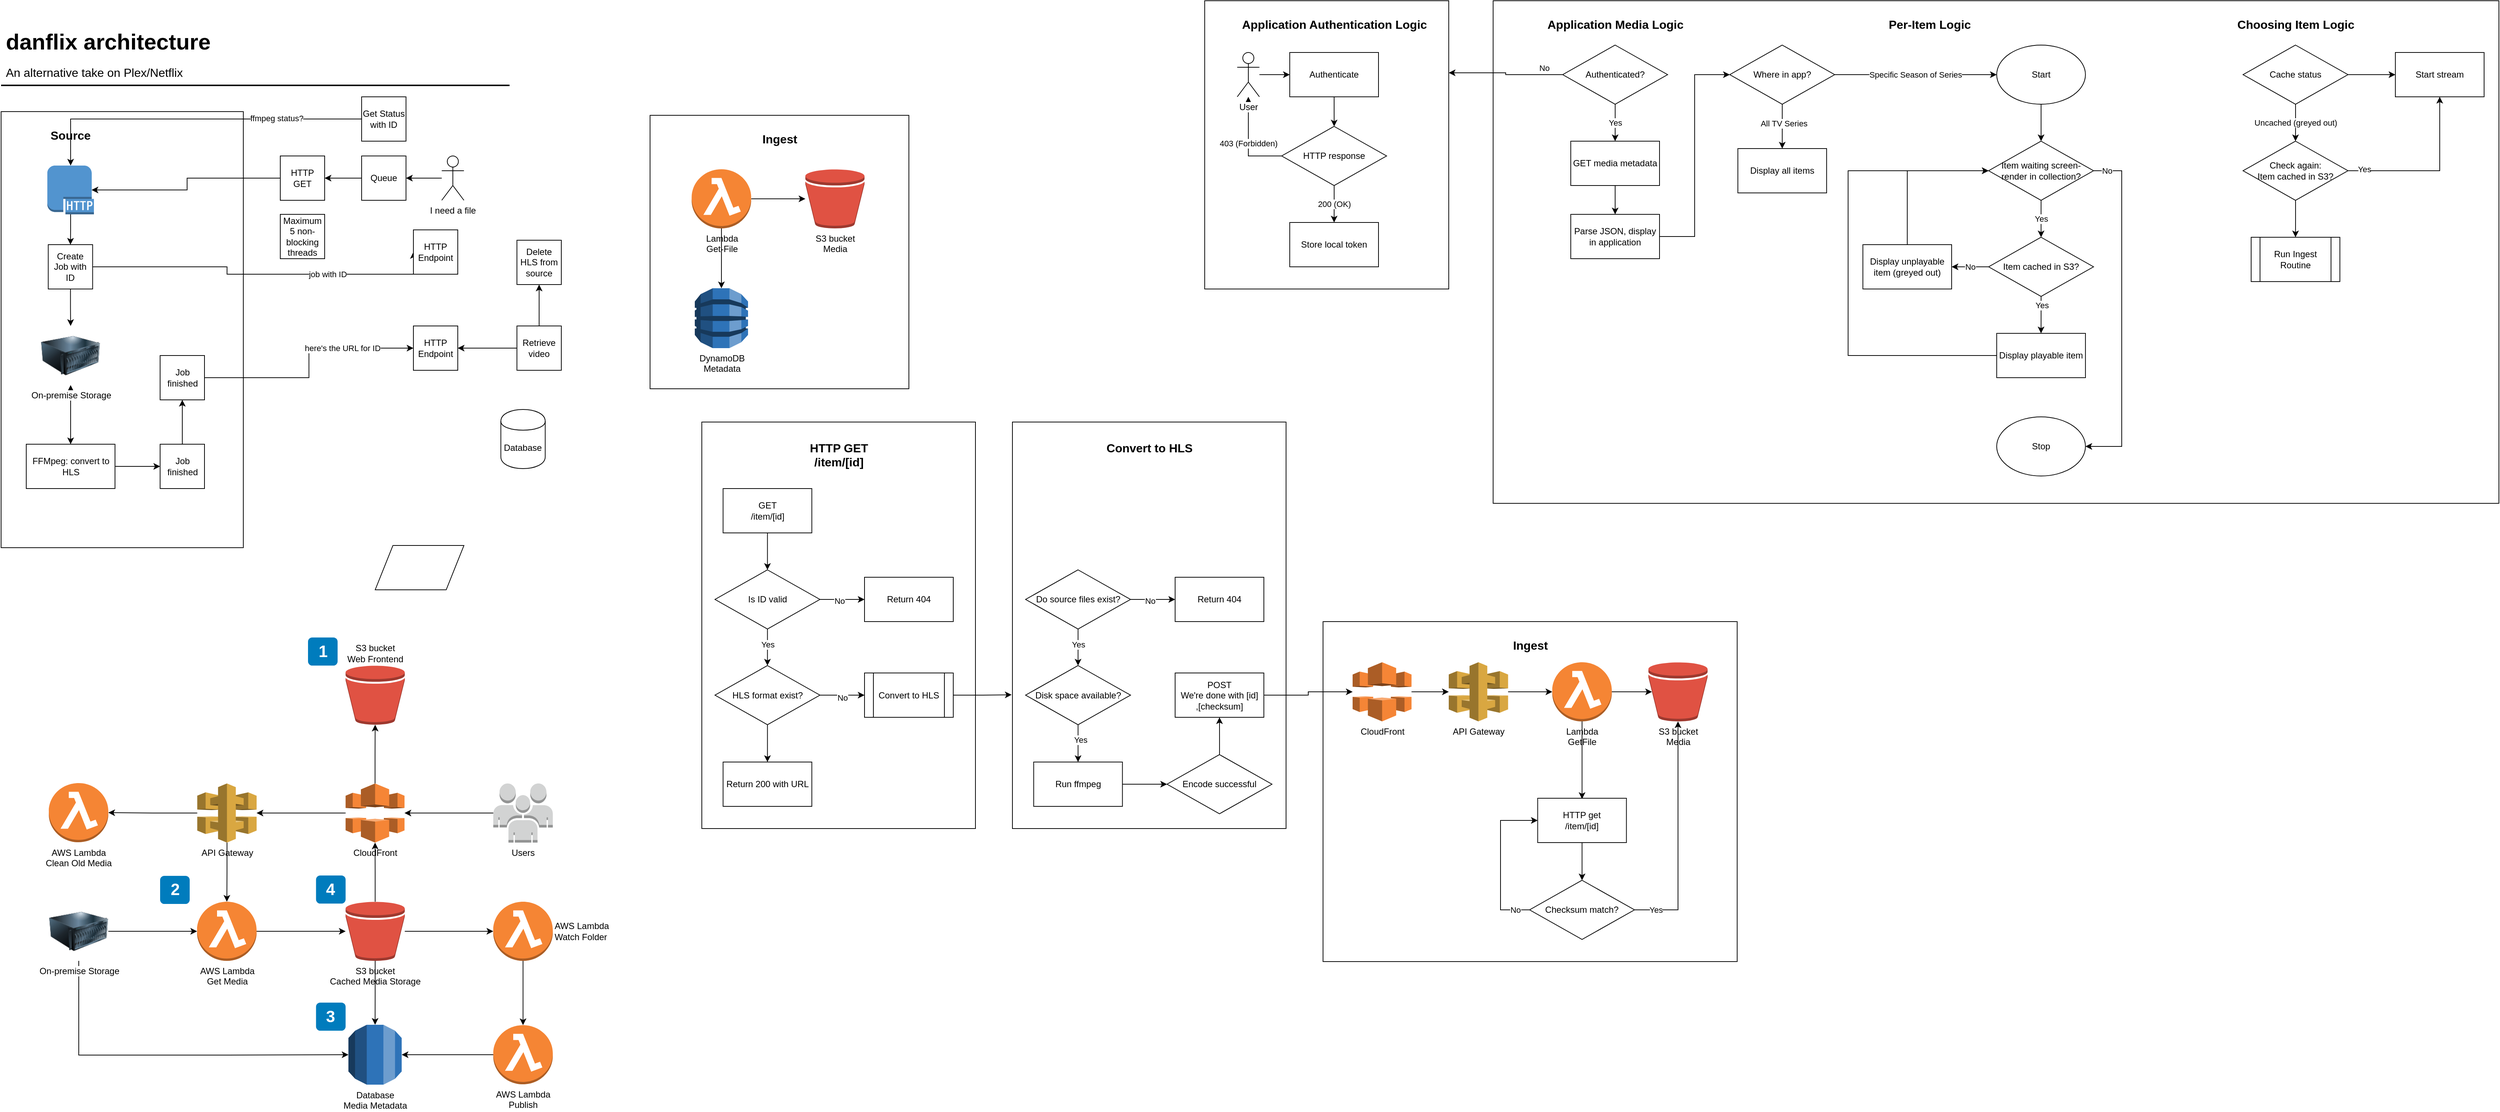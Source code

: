 <mxfile version="13.1.14" type="github">
  <diagram id="Ht1M8jgEwFfnCIfOTk4-" name="Page-1">
    <mxGraphModel dx="2306" dy="1191" grid="1" gridSize="10" guides="1" tooltips="1" connect="1" arrows="1" fold="1" page="1" pageScale="1" pageWidth="1169" pageHeight="827" math="0" shadow="0">
      <root>
        <mxCell id="0" />
        <mxCell id="1" parent="0" />
        <mxCell id="xlu-m_gCkx2zm2VbWauh-185" value="" style="rounded=0;whiteSpace=wrap;html=1;" parent="1" vertex="1">
          <mxGeometry x="1840" y="870" width="560" height="460" as="geometry" />
        </mxCell>
        <mxCell id="xlu-m_gCkx2zm2VbWauh-123" value="" style="rounded=0;whiteSpace=wrap;html=1;" parent="1" vertex="1">
          <mxGeometry x="1000" y="600" width="370" height="550" as="geometry" />
        </mxCell>
        <mxCell id="xlu-m_gCkx2zm2VbWauh-66" value="" style="rounded=0;whiteSpace=wrap;html=1;" parent="1" vertex="1">
          <mxGeometry x="52.5" y="180" width="327.5" height="590" as="geometry" />
        </mxCell>
        <mxCell id="-QjtrjUzRDEMRZ5MF8oH-9" value="1" style="rounded=1;whiteSpace=wrap;html=1;fillColor=#007CBD;strokeColor=none;fontColor=#FFFFFF;fontStyle=1;fontSize=22;" parent="1" vertex="1">
          <mxGeometry x="467.5" y="891.5" width="40" height="38" as="geometry" />
        </mxCell>
        <mxCell id="-QjtrjUzRDEMRZ5MF8oH-47" value="&lt;div&gt;danflix architecture&lt;/div&gt;" style="text;html=1;resizable=0;points=[];autosize=1;align=left;verticalAlign=top;spacingTop=-4;fontSize=30;fontStyle=1" parent="1" vertex="1">
          <mxGeometry x="56.5" y="64.5" width="290" height="40" as="geometry" />
        </mxCell>
        <mxCell id="-QjtrjUzRDEMRZ5MF8oH-48" value="An alternative take on Plex/Netflix" style="text;html=1;resizable=0;points=[];autosize=1;align=left;verticalAlign=top;spacingTop=-4;fontSize=16;" parent="1" vertex="1">
          <mxGeometry x="56.5" y="114.5" width="250" height="20" as="geometry" />
        </mxCell>
        <mxCell id="-QjtrjUzRDEMRZ5MF8oH-49" value="Source" style="text;html=1;resizable=0;points=[];autosize=1;align=center;verticalAlign=top;spacingTop=-4;fontSize=16;fontStyle=1" parent="1" vertex="1">
          <mxGeometry x="111.25" y="200" width="70" height="20" as="geometry" />
        </mxCell>
        <mxCell id="SCVMTBWpLvtzJIhz15lM-1" value="" style="line;strokeWidth=2;html=1;fontSize=14;" parent="1" vertex="1">
          <mxGeometry x="52.5" y="139.5" width="687.5" height="10" as="geometry" />
        </mxCell>
        <mxCell id="xlu-m_gCkx2zm2VbWauh-38" style="edgeStyle=orthogonalEdgeStyle;rounded=0;orthogonalLoop=1;jettySize=auto;html=1;" parent="1" source="xlu-m_gCkx2zm2VbWauh-2" target="xlu-m_gCkx2zm2VbWauh-5" edge="1">
          <mxGeometry relative="1" as="geometry" />
        </mxCell>
        <mxCell id="xlu-m_gCkx2zm2VbWauh-54" style="edgeStyle=orthogonalEdgeStyle;rounded=0;orthogonalLoop=1;jettySize=auto;html=1;" parent="1" source="xlu-m_gCkx2zm2VbWauh-2" target="xlu-m_gCkx2zm2VbWauh-48" edge="1">
          <mxGeometry relative="1" as="geometry" />
        </mxCell>
        <mxCell id="xlu-m_gCkx2zm2VbWauh-2" value="API Gateway" style="outlineConnect=0;dashed=0;verticalLabelPosition=bottom;verticalAlign=top;align=center;html=1;shape=mxgraph.aws3.api_gateway;fillColor=#D9A741;gradientColor=none;" parent="1" vertex="1">
          <mxGeometry x="317.75" y="1089" width="80.25" height="80" as="geometry" />
        </mxCell>
        <mxCell id="xlu-m_gCkx2zm2VbWauh-37" style="edgeStyle=orthogonalEdgeStyle;rounded=0;orthogonalLoop=1;jettySize=auto;html=1;" parent="1" source="xlu-m_gCkx2zm2VbWauh-5" target="xlu-m_gCkx2zm2VbWauh-27" edge="1">
          <mxGeometry relative="1" as="geometry" />
        </mxCell>
        <mxCell id="xlu-m_gCkx2zm2VbWauh-5" value="&lt;div&gt;AWS Lambda&lt;/div&gt;&lt;div&gt;Get Media&lt;br&gt;&lt;/div&gt;&lt;div&gt;&lt;br&gt;&lt;/div&gt;" style="outlineConnect=0;dashed=0;verticalLabelPosition=bottom;verticalAlign=top;align=center;html=1;shape=mxgraph.aws3.lambda_function;fillColor=#F58534;gradientColor=none;labelPosition=center;" parent="1" vertex="1">
          <mxGeometry x="317.5" y="1249" width="80.5" height="80" as="geometry" />
        </mxCell>
        <mxCell id="xlu-m_gCkx2zm2VbWauh-34" style="edgeStyle=orthogonalEdgeStyle;rounded=0;orthogonalLoop=1;jettySize=auto;html=1;" parent="1" source="xlu-m_gCkx2zm2VbWauh-14" target="xlu-m_gCkx2zm2VbWauh-2" edge="1">
          <mxGeometry relative="1" as="geometry" />
        </mxCell>
        <mxCell id="xlu-m_gCkx2zm2VbWauh-43" style="edgeStyle=orthogonalEdgeStyle;rounded=0;orthogonalLoop=1;jettySize=auto;html=1;" parent="1" source="xlu-m_gCkx2zm2VbWauh-14" target="xlu-m_gCkx2zm2VbWauh-17" edge="1">
          <mxGeometry relative="1" as="geometry" />
        </mxCell>
        <mxCell id="xlu-m_gCkx2zm2VbWauh-14" value="CloudFront" style="outlineConnect=0;dashed=0;verticalLabelPosition=bottom;verticalAlign=top;align=center;html=1;shape=mxgraph.aws3.cloudfront;fillColor=#F58536;gradientColor=none;" parent="1" vertex="1">
          <mxGeometry x="518.33" y="1089" width="79.67" height="80" as="geometry" />
        </mxCell>
        <mxCell id="xlu-m_gCkx2zm2VbWauh-42" style="edgeStyle=orthogonalEdgeStyle;rounded=0;orthogonalLoop=1;jettySize=auto;html=1;entryX=1;entryY=0.5;entryDx=0;entryDy=0;entryPerimeter=0;" parent="1" source="xlu-m_gCkx2zm2VbWauh-16" target="xlu-m_gCkx2zm2VbWauh-14" edge="1">
          <mxGeometry relative="1" as="geometry" />
        </mxCell>
        <mxCell id="xlu-m_gCkx2zm2VbWauh-16" value="Users" style="outlineConnect=0;dashed=0;verticalLabelPosition=bottom;verticalAlign=top;align=center;html=1;shape=mxgraph.aws3.users;fillColor=#D2D3D3;gradientColor=none;" parent="1" vertex="1">
          <mxGeometry x="718" y="1089" width="80.5" height="80" as="geometry" />
        </mxCell>
        <mxCell id="xlu-m_gCkx2zm2VbWauh-17" value="&lt;div&gt;S3 bucket&lt;/div&gt;&lt;div&gt;Web Frontend&lt;br&gt;&lt;/div&gt;" style="outlineConnect=0;dashed=0;verticalLabelPosition=top;verticalAlign=bottom;align=center;html=1;shape=mxgraph.aws3.bucket;fillColor=#E05243;gradientColor=none;labelPosition=center;" parent="1" vertex="1">
          <mxGeometry x="518.33" y="929.5" width="80" height="80" as="geometry" />
        </mxCell>
        <mxCell id="xlu-m_gCkx2zm2VbWauh-29" style="edgeStyle=orthogonalEdgeStyle;rounded=0;orthogonalLoop=1;jettySize=auto;html=1;entryX=0.5;entryY=1;entryDx=0;entryDy=0;entryPerimeter=0;" parent="1" source="xlu-m_gCkx2zm2VbWauh-27" target="xlu-m_gCkx2zm2VbWauh-14" edge="1">
          <mxGeometry relative="1" as="geometry" />
        </mxCell>
        <mxCell id="xlu-m_gCkx2zm2VbWauh-57" style="edgeStyle=orthogonalEdgeStyle;rounded=0;orthogonalLoop=1;jettySize=auto;html=1;" parent="1" source="xlu-m_gCkx2zm2VbWauh-27" target="xlu-m_gCkx2zm2VbWauh-52" edge="1">
          <mxGeometry relative="1" as="geometry" />
        </mxCell>
        <mxCell id="xlu-m_gCkx2zm2VbWauh-63" style="edgeStyle=orthogonalEdgeStyle;rounded=0;orthogonalLoop=1;jettySize=auto;html=1;" parent="1" source="xlu-m_gCkx2zm2VbWauh-27" target="xlu-m_gCkx2zm2VbWauh-61" edge="1">
          <mxGeometry relative="1" as="geometry" />
        </mxCell>
        <mxCell id="xlu-m_gCkx2zm2VbWauh-27" value="S3 bucket&lt;div&gt;Cached Media Storage&lt;br&gt;&lt;/div&gt;" style="outlineConnect=0;dashed=0;verticalLabelPosition=bottom;verticalAlign=top;align=center;html=1;shape=mxgraph.aws3.bucket;fillColor=#E05243;gradientColor=none;labelPosition=center;" parent="1" vertex="1">
          <mxGeometry x="518.33" y="1249" width="80" height="80" as="geometry" />
        </mxCell>
        <mxCell id="xlu-m_gCkx2zm2VbWauh-36" style="edgeStyle=orthogonalEdgeStyle;rounded=0;orthogonalLoop=1;jettySize=auto;html=1;" parent="1" source="xlu-m_gCkx2zm2VbWauh-30" target="xlu-m_gCkx2zm2VbWauh-5" edge="1">
          <mxGeometry relative="1" as="geometry" />
        </mxCell>
        <mxCell id="xlu-m_gCkx2zm2VbWauh-58" style="edgeStyle=orthogonalEdgeStyle;rounded=0;orthogonalLoop=1;jettySize=auto;html=1;entryX=0;entryY=0.5;entryDx=0;entryDy=0;entryPerimeter=0;" parent="1" source="xlu-m_gCkx2zm2VbWauh-30" target="xlu-m_gCkx2zm2VbWauh-52" edge="1">
          <mxGeometry relative="1" as="geometry">
            <Array as="points">
              <mxPoint x="157.5" y="1456.5" />
              <mxPoint x="359.5" y="1456.5" />
            </Array>
          </mxGeometry>
        </mxCell>
        <mxCell id="xlu-m_gCkx2zm2VbWauh-30" value="On-premise Storage" style="image;html=1;labelBackgroundColor=#ffffff;image=img/lib/clip_art/computers/Server_128x128.png" parent="1" vertex="1">
          <mxGeometry x="117.5" y="1249" width="80" height="80" as="geometry" />
        </mxCell>
        <mxCell id="xlu-m_gCkx2zm2VbWauh-44" value="2" style="rounded=1;whiteSpace=wrap;html=1;fillColor=#007CBD;strokeColor=none;fontColor=#FFFFFF;fontStyle=1;fontSize=22;" parent="1" vertex="1">
          <mxGeometry x="267.5" y="1214" width="40" height="38" as="geometry" />
        </mxCell>
        <mxCell id="xlu-m_gCkx2zm2VbWauh-46" value="3" style="rounded=1;whiteSpace=wrap;html=1;fillColor=#007CBD;strokeColor=none;fontColor=#FFFFFF;fontStyle=1;fontSize=22;" parent="1" vertex="1">
          <mxGeometry x="478.33" y="1385.5" width="40" height="38" as="geometry" />
        </mxCell>
        <mxCell id="xlu-m_gCkx2zm2VbWauh-47" value="4" style="rounded=1;whiteSpace=wrap;html=1;fillColor=#007CBD;strokeColor=none;fontColor=#FFFFFF;fontStyle=1;fontSize=22;" parent="1" vertex="1">
          <mxGeometry x="478.33" y="1213.5" width="40" height="38" as="geometry" />
        </mxCell>
        <mxCell id="xlu-m_gCkx2zm2VbWauh-48" value="&lt;div&gt;AWS Lambda&lt;/div&gt;&lt;div&gt;Clean Old Media&lt;br&gt;&lt;/div&gt;&lt;div&gt;&lt;br&gt;&lt;/div&gt;" style="outlineConnect=0;dashed=0;verticalLabelPosition=bottom;verticalAlign=top;align=center;html=1;shape=mxgraph.aws3.lambda_function;fillColor=#F58534;gradientColor=none;labelPosition=center;" parent="1" vertex="1">
          <mxGeometry x="117" y="1088.5" width="80.5" height="80" as="geometry" />
        </mxCell>
        <mxCell id="xlu-m_gCkx2zm2VbWauh-52" value="&lt;div&gt;Database&lt;/div&gt;&lt;div&gt;Media Metadata&lt;br&gt;&lt;/div&gt;" style="outlineConnect=0;dashed=0;verticalLabelPosition=bottom;verticalAlign=top;align=center;html=1;shape=mxgraph.aws3.rds;fillColor=#2E73B8;gradientColor=none;" parent="1" vertex="1">
          <mxGeometry x="522.17" y="1415.5" width="72" height="81" as="geometry" />
        </mxCell>
        <mxCell id="xlu-m_gCkx2zm2VbWauh-64" style="edgeStyle=orthogonalEdgeStyle;rounded=0;orthogonalLoop=1;jettySize=auto;html=1;entryX=0.5;entryY=0;entryDx=0;entryDy=0;entryPerimeter=0;" parent="1" source="xlu-m_gCkx2zm2VbWauh-61" target="xlu-m_gCkx2zm2VbWauh-62" edge="1">
          <mxGeometry relative="1" as="geometry" />
        </mxCell>
        <mxCell id="xlu-m_gCkx2zm2VbWauh-61" value="&lt;div&gt;AWS Lambda&lt;/div&gt;&lt;div&gt;Watch Folder&lt;/div&gt;" style="outlineConnect=0;dashed=0;verticalLabelPosition=middle;verticalAlign=middle;align=left;html=1;shape=mxgraph.aws3.lambda_function;fillColor=#F58534;gradientColor=none;labelPosition=right;" parent="1" vertex="1">
          <mxGeometry x="718" y="1249" width="80.5" height="80" as="geometry" />
        </mxCell>
        <mxCell id="xlu-m_gCkx2zm2VbWauh-65" style="edgeStyle=orthogonalEdgeStyle;rounded=0;orthogonalLoop=1;jettySize=auto;html=1;" parent="1" source="xlu-m_gCkx2zm2VbWauh-62" target="xlu-m_gCkx2zm2VbWauh-52" edge="1">
          <mxGeometry relative="1" as="geometry" />
        </mxCell>
        <mxCell id="xlu-m_gCkx2zm2VbWauh-62" value="&lt;div&gt;AWS Lambda&lt;/div&gt;&lt;div&gt;Publish&lt;/div&gt;" style="outlineConnect=0;dashed=0;verticalLabelPosition=bottom;verticalAlign=top;align=center;html=1;shape=mxgraph.aws3.lambda_function;fillColor=#F58534;gradientColor=none;labelPosition=center;" parent="1" vertex="1">
          <mxGeometry x="718" y="1416" width="80.5" height="80" as="geometry" />
        </mxCell>
        <mxCell id="xlu-m_gCkx2zm2VbWauh-76" style="rounded=0;orthogonalLoop=1;jettySize=auto;html=1;entryX=0.5;entryY=0;entryDx=0;entryDy=0;edgeStyle=orthogonalEdgeStyle;startArrow=classic;startFill=1;" parent="1" source="xlu-m_gCkx2zm2VbWauh-67" target="xlu-m_gCkx2zm2VbWauh-75" edge="1">
          <mxGeometry relative="1" as="geometry" />
        </mxCell>
        <mxCell id="xlu-m_gCkx2zm2VbWauh-67" value="On-premise Storage" style="image;html=1;labelBackgroundColor=#ffffff;image=img/lib/clip_art/computers/Server_128x128.png" parent="1" vertex="1">
          <mxGeometry x="106.5" y="470" width="80" height="80" as="geometry" />
        </mxCell>
        <mxCell id="xlu-m_gCkx2zm2VbWauh-99" style="edgeStyle=orthogonalEdgeStyle;rounded=0;orthogonalLoop=1;jettySize=auto;html=1;entryX=0.5;entryY=0;entryDx=0;entryDy=0;startArrow=none;startFill=0;endArrow=classic;endFill=1;" parent="1" source="xlu-m_gCkx2zm2VbWauh-68" target="xlu-m_gCkx2zm2VbWauh-98" edge="1">
          <mxGeometry relative="1" as="geometry" />
        </mxCell>
        <mxCell id="xlu-m_gCkx2zm2VbWauh-68" value="" style="outlineConnect=0;dashed=0;verticalLabelPosition=bottom;verticalAlign=top;align=center;html=1;shape=mxgraph.aws3.http_protocol;fillColor=#5294CF;gradientColor=none;" parent="1" vertex="1">
          <mxGeometry x="115" y="253" width="63" height="66" as="geometry" />
        </mxCell>
        <mxCell id="xlu-m_gCkx2zm2VbWauh-70" value="" style="rounded=0;whiteSpace=wrap;html=1;" parent="1" vertex="1">
          <mxGeometry x="930" y="185" width="350" height="370" as="geometry" />
        </mxCell>
        <mxCell id="xlu-m_gCkx2zm2VbWauh-71" value="Ingest" style="text;html=1;resizable=0;points=[];autosize=1;align=center;verticalAlign=top;spacingTop=-4;fontSize=16;fontStyle=1" parent="1" vertex="1">
          <mxGeometry x="1075" y="205" width="60" height="20" as="geometry" />
        </mxCell>
        <mxCell id="xlu-m_gCkx2zm2VbWauh-81" style="edgeStyle=orthogonalEdgeStyle;rounded=0;orthogonalLoop=1;jettySize=auto;html=1;startArrow=none;startFill=0;endArrow=classic;endFill=1;" parent="1" source="xlu-m_gCkx2zm2VbWauh-73" target="xlu-m_gCkx2zm2VbWauh-74" edge="1">
          <mxGeometry relative="1" as="geometry" />
        </mxCell>
        <mxCell id="xlu-m_gCkx2zm2VbWauh-84" style="edgeStyle=orthogonalEdgeStyle;rounded=0;orthogonalLoop=1;jettySize=auto;html=1;entryX=0.5;entryY=0;entryDx=0;entryDy=0;entryPerimeter=0;startArrow=none;startFill=0;endArrow=classic;endFill=1;" parent="1" source="xlu-m_gCkx2zm2VbWauh-73" target="xlu-m_gCkx2zm2VbWauh-83" edge="1">
          <mxGeometry relative="1" as="geometry" />
        </mxCell>
        <mxCell id="xlu-m_gCkx2zm2VbWauh-73" value="&lt;div&gt;Lambda&lt;/div&gt;&lt;div&gt;Get-File&lt;/div&gt;" style="outlineConnect=0;dashed=0;verticalLabelPosition=bottom;verticalAlign=top;align=center;html=1;shape=mxgraph.aws3.lambda_function;fillColor=#F58534;gradientColor=none;labelPosition=center;" parent="1" vertex="1">
          <mxGeometry x="986.25" y="258" width="80.5" height="80" as="geometry" />
        </mxCell>
        <mxCell id="xlu-m_gCkx2zm2VbWauh-74" value="&lt;div&gt;S3 bucket&lt;/div&gt;&lt;div&gt;Media&lt;br&gt;&lt;/div&gt;" style="outlineConnect=0;dashed=0;verticalLabelPosition=bottom;verticalAlign=top;align=center;html=1;shape=mxgraph.aws3.bucket;fillColor=#E05243;gradientColor=none;labelPosition=center;" parent="1" vertex="1">
          <mxGeometry x="1140" y="258" width="80" height="80" as="geometry" />
        </mxCell>
        <mxCell id="xlu-m_gCkx2zm2VbWauh-111" style="edgeStyle=orthogonalEdgeStyle;rounded=0;orthogonalLoop=1;jettySize=auto;html=1;startArrow=none;startFill=0;endArrow=classic;endFill=1;" parent="1" source="xlu-m_gCkx2zm2VbWauh-75" target="xlu-m_gCkx2zm2VbWauh-110" edge="1">
          <mxGeometry relative="1" as="geometry" />
        </mxCell>
        <mxCell id="xlu-m_gCkx2zm2VbWauh-75" value="FFMpeg: convert to HLS" style="rounded=0;whiteSpace=wrap;html=1;align=center;" parent="1" vertex="1">
          <mxGeometry x="86.5" y="630" width="120" height="60" as="geometry" />
        </mxCell>
        <mxCell id="xlu-m_gCkx2zm2VbWauh-83" value="&lt;div&gt;DynamoDB&lt;/div&gt;&lt;div&gt;Metadata&lt;br&gt;&lt;/div&gt;" style="outlineConnect=0;dashed=0;verticalLabelPosition=bottom;verticalAlign=top;align=center;html=1;shape=mxgraph.aws3.dynamo_db;fillColor=#2E73B8;gradientColor=none;" parent="1" vertex="1">
          <mxGeometry x="990.5" y="419" width="72" height="81" as="geometry" />
        </mxCell>
        <mxCell id="xlu-m_gCkx2zm2VbWauh-102" style="edgeStyle=orthogonalEdgeStyle;rounded=0;orthogonalLoop=1;jettySize=auto;html=1;entryX=1;entryY=0.5;entryDx=0;entryDy=0;startArrow=none;startFill=0;endArrow=classic;endFill=1;" parent="1" source="xlu-m_gCkx2zm2VbWauh-86" target="xlu-m_gCkx2zm2VbWauh-101" edge="1">
          <mxGeometry relative="1" as="geometry" />
        </mxCell>
        <mxCell id="xlu-m_gCkx2zm2VbWauh-86" value="&lt;div&gt;Queue&lt;br&gt;&lt;/div&gt;" style="rounded=0;whiteSpace=wrap;html=1;align=center;" parent="1" vertex="1">
          <mxGeometry x="540" y="240" width="60" height="60" as="geometry" />
        </mxCell>
        <mxCell id="xlu-m_gCkx2zm2VbWauh-90" style="edgeStyle=orthogonalEdgeStyle;rounded=0;orthogonalLoop=1;jettySize=auto;html=1;entryX=1;entryY=0.5;entryDx=0;entryDy=0;startArrow=none;startFill=0;endArrow=classic;endFill=1;" parent="1" source="xlu-m_gCkx2zm2VbWauh-88" target="xlu-m_gCkx2zm2VbWauh-86" edge="1">
          <mxGeometry relative="1" as="geometry" />
        </mxCell>
        <mxCell id="xlu-m_gCkx2zm2VbWauh-88" value="I need a file" style="shape=umlActor;verticalLabelPosition=bottom;labelBackgroundColor=#ffffff;verticalAlign=top;html=1;outlineConnect=0;align=center;" parent="1" vertex="1">
          <mxGeometry x="648.33" y="240" width="30" height="60" as="geometry" />
        </mxCell>
        <mxCell id="xlu-m_gCkx2zm2VbWauh-108" style="edgeStyle=orthogonalEdgeStyle;rounded=0;orthogonalLoop=1;jettySize=auto;html=1;startArrow=none;startFill=0;endArrow=classic;endFill=1;" parent="1" source="xlu-m_gCkx2zm2VbWauh-95" target="xlu-m_gCkx2zm2VbWauh-68" edge="1">
          <mxGeometry relative="1" as="geometry" />
        </mxCell>
        <mxCell id="xlu-m_gCkx2zm2VbWauh-109" value="ffmpeg status?" style="edgeLabel;html=1;align=center;verticalAlign=middle;resizable=0;points=[];" parent="xlu-m_gCkx2zm2VbWauh-108" vertex="1" connectable="0">
          <mxGeometry x="-0.494" y="-1" relative="1" as="geometry">
            <mxPoint as="offset" />
          </mxGeometry>
        </mxCell>
        <mxCell id="xlu-m_gCkx2zm2VbWauh-95" value="Get Status with ID" style="rounded=0;whiteSpace=wrap;html=1;align=center;" parent="1" vertex="1">
          <mxGeometry x="540" y="160" width="60" height="60" as="geometry" />
        </mxCell>
        <mxCell id="xlu-m_gCkx2zm2VbWauh-100" style="edgeStyle=orthogonalEdgeStyle;rounded=0;orthogonalLoop=1;jettySize=auto;html=1;startArrow=none;startFill=0;endArrow=classic;endFill=1;" parent="1" source="xlu-m_gCkx2zm2VbWauh-98" target="xlu-m_gCkx2zm2VbWauh-67" edge="1">
          <mxGeometry relative="1" as="geometry" />
        </mxCell>
        <mxCell id="xlu-m_gCkx2zm2VbWauh-105" style="edgeStyle=orthogonalEdgeStyle;rounded=0;orthogonalLoop=1;jettySize=auto;html=1;entryX=0;entryY=0.5;entryDx=0;entryDy=0;startArrow=none;startFill=0;endArrow=classic;endFill=1;" parent="1" source="xlu-m_gCkx2zm2VbWauh-98" target="xlu-m_gCkx2zm2VbWauh-104" edge="1">
          <mxGeometry relative="1" as="geometry">
            <Array as="points">
              <mxPoint x="358" y="390" />
              <mxPoint x="358" y="400" />
            </Array>
          </mxGeometry>
        </mxCell>
        <mxCell id="xlu-m_gCkx2zm2VbWauh-106" value="job with ID" style="edgeLabel;html=1;align=center;verticalAlign=middle;resizable=0;points=[];" parent="xlu-m_gCkx2zm2VbWauh-105" vertex="1" connectable="0">
          <mxGeometry x="0.282" y="-4" relative="1" as="geometry">
            <mxPoint x="23.75" y="-4.04" as="offset" />
          </mxGeometry>
        </mxCell>
        <mxCell id="xlu-m_gCkx2zm2VbWauh-98" value="Create Job with ID" style="rounded=0;whiteSpace=wrap;html=1;align=center;" parent="1" vertex="1">
          <mxGeometry x="116.25" y="360" width="60" height="60" as="geometry" />
        </mxCell>
        <mxCell id="xlu-m_gCkx2zm2VbWauh-103" style="edgeStyle=orthogonalEdgeStyle;rounded=0;orthogonalLoop=1;jettySize=auto;html=1;entryX=0.95;entryY=0.5;entryDx=0;entryDy=0;entryPerimeter=0;startArrow=none;startFill=0;endArrow=classic;endFill=1;" parent="1" source="xlu-m_gCkx2zm2VbWauh-101" target="xlu-m_gCkx2zm2VbWauh-68" edge="1">
          <mxGeometry relative="1" as="geometry" />
        </mxCell>
        <mxCell id="xlu-m_gCkx2zm2VbWauh-101" value="HTTP GET" style="rounded=0;whiteSpace=wrap;html=1;align=center;" parent="1" vertex="1">
          <mxGeometry x="430" y="240" width="60" height="60" as="geometry" />
        </mxCell>
        <mxCell id="xlu-m_gCkx2zm2VbWauh-104" value="HTTP Endpoint" style="rounded=0;whiteSpace=wrap;html=1;align=center;" parent="1" vertex="1">
          <mxGeometry x="610" y="340" width="60" height="60" as="geometry" />
        </mxCell>
        <mxCell id="xlu-m_gCkx2zm2VbWauh-107" value="HTTP Endpoint" style="rounded=0;whiteSpace=wrap;html=1;align=center;" parent="1" vertex="1">
          <mxGeometry x="610" y="470" width="60" height="60" as="geometry" />
        </mxCell>
        <mxCell id="xlu-m_gCkx2zm2VbWauh-113" style="edgeStyle=orthogonalEdgeStyle;rounded=0;orthogonalLoop=1;jettySize=auto;html=1;entryX=0.5;entryY=1;entryDx=0;entryDy=0;startArrow=none;startFill=0;endArrow=classic;endFill=1;" parent="1" source="xlu-m_gCkx2zm2VbWauh-110" target="xlu-m_gCkx2zm2VbWauh-112" edge="1">
          <mxGeometry relative="1" as="geometry" />
        </mxCell>
        <mxCell id="xlu-m_gCkx2zm2VbWauh-110" value="Job finished" style="rounded=0;whiteSpace=wrap;html=1;align=center;" parent="1" vertex="1">
          <mxGeometry x="267.5" y="630" width="60" height="60" as="geometry" />
        </mxCell>
        <mxCell id="xlu-m_gCkx2zm2VbWauh-114" style="edgeStyle=orthogonalEdgeStyle;rounded=0;orthogonalLoop=1;jettySize=auto;html=1;entryX=0;entryY=0.5;entryDx=0;entryDy=0;startArrow=none;startFill=0;endArrow=classic;endFill=1;" parent="1" source="xlu-m_gCkx2zm2VbWauh-112" target="xlu-m_gCkx2zm2VbWauh-107" edge="1">
          <mxGeometry relative="1" as="geometry" />
        </mxCell>
        <mxCell id="xlu-m_gCkx2zm2VbWauh-115" value="here&#39;s the URL for ID" style="edgeLabel;html=1;align=center;verticalAlign=middle;resizable=0;points=[];" parent="xlu-m_gCkx2zm2VbWauh-114" vertex="1" connectable="0">
          <mxGeometry x="0.412" relative="1" as="geometry">
            <mxPoint x="-1" as="offset" />
          </mxGeometry>
        </mxCell>
        <mxCell id="xlu-m_gCkx2zm2VbWauh-112" value="Job finished" style="rounded=0;whiteSpace=wrap;html=1;align=center;" parent="1" vertex="1">
          <mxGeometry x="267.5" y="510" width="60" height="60" as="geometry" />
        </mxCell>
        <mxCell id="xlu-m_gCkx2zm2VbWauh-117" style="edgeStyle=orthogonalEdgeStyle;rounded=0;orthogonalLoop=1;jettySize=auto;html=1;entryX=1;entryY=0.5;entryDx=0;entryDy=0;startArrow=none;startFill=0;endArrow=classic;endFill=1;" parent="1" source="xlu-m_gCkx2zm2VbWauh-116" target="xlu-m_gCkx2zm2VbWauh-107" edge="1">
          <mxGeometry relative="1" as="geometry" />
        </mxCell>
        <mxCell id="xlu-m_gCkx2zm2VbWauh-121" style="edgeStyle=orthogonalEdgeStyle;rounded=0;orthogonalLoop=1;jettySize=auto;html=1;entryX=0.5;entryY=1;entryDx=0;entryDy=0;startArrow=none;startFill=0;endArrow=classic;endFill=1;" parent="1" source="xlu-m_gCkx2zm2VbWauh-116" target="xlu-m_gCkx2zm2VbWauh-119" edge="1">
          <mxGeometry relative="1" as="geometry" />
        </mxCell>
        <mxCell id="xlu-m_gCkx2zm2VbWauh-116" value="Retrieve video" style="rounded=0;whiteSpace=wrap;html=1;align=center;" parent="1" vertex="1">
          <mxGeometry x="750" y="470" width="60" height="60" as="geometry" />
        </mxCell>
        <mxCell id="xlu-m_gCkx2zm2VbWauh-119" value="Delete HLS from source" style="rounded=0;whiteSpace=wrap;html=1;align=center;" parent="1" vertex="1">
          <mxGeometry x="750" y="354" width="60" height="60" as="geometry" />
        </mxCell>
        <mxCell id="xlu-m_gCkx2zm2VbWauh-122" value="Maximum 5 non-blocking threads" style="rounded=0;whiteSpace=wrap;html=1;align=center;" parent="1" vertex="1">
          <mxGeometry x="430" y="319" width="60" height="60" as="geometry" />
        </mxCell>
        <mxCell id="xlu-m_gCkx2zm2VbWauh-124" value="&lt;div&gt;HTTP GET&lt;/div&gt;&lt;div&gt;/item/[id]&lt;br&gt;&lt;/div&gt;" style="text;html=1;resizable=0;points=[];autosize=1;align=center;verticalAlign=top;spacingTop=-4;fontSize=16;fontStyle=1" parent="1" vertex="1">
          <mxGeometry x="1140" y="623" width="90" height="40" as="geometry" />
        </mxCell>
        <mxCell id="xlu-m_gCkx2zm2VbWauh-129" value="" style="shape=parallelogram;perimeter=parallelogramPerimeter;whiteSpace=wrap;html=1;align=center;" parent="1" vertex="1">
          <mxGeometry x="558.33" y="767" width="120" height="60" as="geometry" />
        </mxCell>
        <mxCell id="xlu-m_gCkx2zm2VbWauh-142" style="edgeStyle=orthogonalEdgeStyle;rounded=0;orthogonalLoop=1;jettySize=auto;html=1;entryX=0.5;entryY=0;entryDx=0;entryDy=0;startArrow=none;startFill=0;endArrow=classic;endFill=1;" parent="1" source="xlu-m_gCkx2zm2VbWauh-134" target="xlu-m_gCkx2zm2VbWauh-138" edge="1">
          <mxGeometry relative="1" as="geometry" />
        </mxCell>
        <mxCell id="xlu-m_gCkx2zm2VbWauh-134" value="&lt;div&gt;GET&lt;/div&gt;&lt;div&gt;/item/[id]&lt;br&gt;&lt;/div&gt;" style="rounded=0;whiteSpace=wrap;html=1;align=center;" parent="1" vertex="1">
          <mxGeometry x="1028.75" y="690" width="120" height="60" as="geometry" />
        </mxCell>
        <mxCell id="xlu-m_gCkx2zm2VbWauh-144" style="edgeStyle=orthogonalEdgeStyle;rounded=0;orthogonalLoop=1;jettySize=auto;html=1;entryX=0;entryY=0.5;entryDx=0;entryDy=0;startArrow=none;startFill=0;endArrow=classic;endFill=1;" parent="1" source="xlu-m_gCkx2zm2VbWauh-138" target="xlu-m_gCkx2zm2VbWauh-143" edge="1">
          <mxGeometry relative="1" as="geometry" />
        </mxCell>
        <mxCell id="xlu-m_gCkx2zm2VbWauh-149" value="No" style="edgeLabel;html=1;align=center;verticalAlign=middle;resizable=0;points=[];" parent="xlu-m_gCkx2zm2VbWauh-144" vertex="1" connectable="0">
          <mxGeometry x="-0.135" y="-2" relative="1" as="geometry">
            <mxPoint as="offset" />
          </mxGeometry>
        </mxCell>
        <mxCell id="xlu-m_gCkx2zm2VbWauh-148" style="edgeStyle=orthogonalEdgeStyle;rounded=0;orthogonalLoop=1;jettySize=auto;html=1;entryX=0.5;entryY=0;entryDx=0;entryDy=0;startArrow=none;startFill=0;endArrow=classic;endFill=1;" parent="1" source="xlu-m_gCkx2zm2VbWauh-138" target="xlu-m_gCkx2zm2VbWauh-147" edge="1">
          <mxGeometry relative="1" as="geometry" />
        </mxCell>
        <mxCell id="xlu-m_gCkx2zm2VbWauh-150" value="Yes" style="edgeLabel;html=1;align=center;verticalAlign=middle;resizable=0;points=[];" parent="xlu-m_gCkx2zm2VbWauh-148" vertex="1" connectable="0">
          <mxGeometry x="0.004" y="4" relative="1" as="geometry">
            <mxPoint x="-4" y="-4" as="offset" />
          </mxGeometry>
        </mxCell>
        <mxCell id="xlu-m_gCkx2zm2VbWauh-138" value="Is ID valid" style="rhombus;whiteSpace=wrap;html=1;align=center;" parent="1" vertex="1">
          <mxGeometry x="1017.81" y="800" width="141.88" height="80" as="geometry" />
        </mxCell>
        <mxCell id="xlu-m_gCkx2zm2VbWauh-139" value="Database" style="shape=cylinder;whiteSpace=wrap;html=1;boundedLbl=1;backgroundOutline=1;align=center;" parent="1" vertex="1">
          <mxGeometry x="728.25" y="583" width="60" height="80" as="geometry" />
        </mxCell>
        <mxCell id="xlu-m_gCkx2zm2VbWauh-143" value="Return 404" style="rounded=0;whiteSpace=wrap;html=1;align=center;" parent="1" vertex="1">
          <mxGeometry x="1220" y="810" width="120" height="60" as="geometry" />
        </mxCell>
        <mxCell id="xlu-m_gCkx2zm2VbWauh-152" style="edgeStyle=orthogonalEdgeStyle;rounded=0;orthogonalLoop=1;jettySize=auto;html=1;entryX=0;entryY=0.5;entryDx=0;entryDy=0;startArrow=none;startFill=0;endArrow=classic;endFill=1;" parent="1" source="xlu-m_gCkx2zm2VbWauh-147" edge="1">
          <mxGeometry relative="1" as="geometry">
            <mxPoint x="1220" y="969.5" as="targetPoint" />
          </mxGeometry>
        </mxCell>
        <mxCell id="xlu-m_gCkx2zm2VbWauh-153" value="No" style="edgeLabel;html=1;align=center;verticalAlign=middle;resizable=0;points=[];" parent="xlu-m_gCkx2zm2VbWauh-152" vertex="1" connectable="0">
          <mxGeometry x="0.021" y="-3" relative="1" as="geometry">
            <mxPoint as="offset" />
          </mxGeometry>
        </mxCell>
        <mxCell id="xlu-m_gCkx2zm2VbWauh-157" style="edgeStyle=orthogonalEdgeStyle;rounded=0;orthogonalLoop=1;jettySize=auto;html=1;entryX=0.5;entryY=0;entryDx=0;entryDy=0;startArrow=none;startFill=0;endArrow=classic;endFill=1;" parent="1" source="xlu-m_gCkx2zm2VbWauh-147" target="xlu-m_gCkx2zm2VbWauh-156" edge="1">
          <mxGeometry relative="1" as="geometry" />
        </mxCell>
        <mxCell id="xlu-m_gCkx2zm2VbWauh-147" value="HLS format exist?" style="rhombus;whiteSpace=wrap;html=1;align=center;" parent="1" vertex="1">
          <mxGeometry x="1017.81" y="929.5" width="141.88" height="80" as="geometry" />
        </mxCell>
        <mxCell id="xlu-m_gCkx2zm2VbWauh-156" value="Return 200 with URL" style="rounded=0;whiteSpace=wrap;html=1;align=center;" parent="1" vertex="1">
          <mxGeometry x="1028.75" y="1060" width="120" height="60" as="geometry" />
        </mxCell>
        <mxCell id="xlu-m_gCkx2zm2VbWauh-176" style="edgeStyle=orthogonalEdgeStyle;rounded=0;orthogonalLoop=1;jettySize=auto;html=1;entryX=-0.003;entryY=0.671;entryDx=0;entryDy=0;entryPerimeter=0;startArrow=none;startFill=0;endArrow=classic;endFill=1;" parent="1" source="xlu-m_gCkx2zm2VbWauh-158" target="xlu-m_gCkx2zm2VbWauh-159" edge="1">
          <mxGeometry relative="1" as="geometry" />
        </mxCell>
        <mxCell id="xlu-m_gCkx2zm2VbWauh-158" value="Convert to HLS" style="shape=process;whiteSpace=wrap;html=1;backgroundOutline=1;align=center;" parent="1" vertex="1">
          <mxGeometry x="1220" y="939.5" width="120" height="60" as="geometry" />
        </mxCell>
        <mxCell id="xlu-m_gCkx2zm2VbWauh-159" value="" style="rounded=0;whiteSpace=wrap;html=1;" parent="1" vertex="1">
          <mxGeometry x="1420" y="600" width="370" height="550" as="geometry" />
        </mxCell>
        <mxCell id="xlu-m_gCkx2zm2VbWauh-160" value="Convert to HLS" style="text;html=1;resizable=0;points=[];autosize=1;align=center;verticalAlign=top;spacingTop=-4;fontSize=16;fontStyle=1" parent="1" vertex="1">
          <mxGeometry x="1540" y="623" width="130" height="20" as="geometry" />
        </mxCell>
        <mxCell id="xlu-m_gCkx2zm2VbWauh-163" style="edgeStyle=orthogonalEdgeStyle;rounded=0;orthogonalLoop=1;jettySize=auto;html=1;entryX=0;entryY=0.5;entryDx=0;entryDy=0;startArrow=none;startFill=0;endArrow=classic;endFill=1;" parent="1" source="xlu-m_gCkx2zm2VbWauh-167" target="xlu-m_gCkx2zm2VbWauh-168" edge="1">
          <mxGeometry relative="1" as="geometry" />
        </mxCell>
        <mxCell id="xlu-m_gCkx2zm2VbWauh-164" value="No" style="edgeLabel;html=1;align=center;verticalAlign=middle;resizable=0;points=[];" parent="xlu-m_gCkx2zm2VbWauh-163" vertex="1" connectable="0">
          <mxGeometry x="-0.135" y="-2" relative="1" as="geometry">
            <mxPoint as="offset" />
          </mxGeometry>
        </mxCell>
        <mxCell id="xlu-m_gCkx2zm2VbWauh-165" style="edgeStyle=orthogonalEdgeStyle;rounded=0;orthogonalLoop=1;jettySize=auto;html=1;entryX=0.5;entryY=0;entryDx=0;entryDy=0;startArrow=none;startFill=0;endArrow=classic;endFill=1;" parent="1" source="xlu-m_gCkx2zm2VbWauh-167" target="xlu-m_gCkx2zm2VbWauh-172" edge="1">
          <mxGeometry relative="1" as="geometry" />
        </mxCell>
        <mxCell id="xlu-m_gCkx2zm2VbWauh-166" value="Yes" style="edgeLabel;html=1;align=center;verticalAlign=middle;resizable=0;points=[];" parent="xlu-m_gCkx2zm2VbWauh-165" vertex="1" connectable="0">
          <mxGeometry x="0.004" y="4" relative="1" as="geometry">
            <mxPoint x="-4" y="-4" as="offset" />
          </mxGeometry>
        </mxCell>
        <mxCell id="xlu-m_gCkx2zm2VbWauh-167" value="Do source files exist?" style="rhombus;whiteSpace=wrap;html=1;align=center;" parent="1" vertex="1">
          <mxGeometry x="1437.81" y="800" width="141.88" height="80" as="geometry" />
        </mxCell>
        <mxCell id="xlu-m_gCkx2zm2VbWauh-168" value="Return 404" style="rounded=0;whiteSpace=wrap;html=1;align=center;" parent="1" vertex="1">
          <mxGeometry x="1640" y="810" width="120" height="60" as="geometry" />
        </mxCell>
        <mxCell id="xlu-m_gCkx2zm2VbWauh-171" style="edgeStyle=orthogonalEdgeStyle;rounded=0;orthogonalLoop=1;jettySize=auto;html=1;entryX=0.5;entryY=0;entryDx=0;entryDy=0;startArrow=none;startFill=0;endArrow=classic;endFill=1;" parent="1" source="xlu-m_gCkx2zm2VbWauh-172" target="xlu-m_gCkx2zm2VbWauh-173" edge="1">
          <mxGeometry relative="1" as="geometry" />
        </mxCell>
        <mxCell id="xlu-m_gCkx2zm2VbWauh-177" value="Yes" style="edgeLabel;html=1;align=center;verticalAlign=middle;resizable=0;points=[];" parent="xlu-m_gCkx2zm2VbWauh-171" vertex="1" connectable="0">
          <mxGeometry x="0.003" y="5" relative="1" as="geometry">
            <mxPoint x="-2" y="-5" as="offset" />
          </mxGeometry>
        </mxCell>
        <mxCell id="xlu-m_gCkx2zm2VbWauh-172" value="Disk space available?" style="rhombus;whiteSpace=wrap;html=1;align=center;" parent="1" vertex="1">
          <mxGeometry x="1437.81" y="929.5" width="141.88" height="80" as="geometry" />
        </mxCell>
        <mxCell id="xlu-m_gCkx2zm2VbWauh-182" style="edgeStyle=orthogonalEdgeStyle;rounded=0;orthogonalLoop=1;jettySize=auto;html=1;startArrow=none;startFill=0;endArrow=classic;endFill=1;" parent="1" source="xlu-m_gCkx2zm2VbWauh-173" target="xlu-m_gCkx2zm2VbWauh-180" edge="1">
          <mxGeometry relative="1" as="geometry" />
        </mxCell>
        <mxCell id="xlu-m_gCkx2zm2VbWauh-173" value="Run ffmpeg" style="rounded=0;whiteSpace=wrap;html=1;align=center;" parent="1" vertex="1">
          <mxGeometry x="1448.75" y="1060" width="120" height="60" as="geometry" />
        </mxCell>
        <mxCell id="xlu-m_gCkx2zm2VbWauh-184" style="edgeStyle=orthogonalEdgeStyle;rounded=0;orthogonalLoop=1;jettySize=auto;html=1;entryX=0.5;entryY=1;entryDx=0;entryDy=0;startArrow=none;startFill=0;endArrow=classic;endFill=1;" parent="1" source="xlu-m_gCkx2zm2VbWauh-180" target="xlu-m_gCkx2zm2VbWauh-183" edge="1">
          <mxGeometry relative="1" as="geometry" />
        </mxCell>
        <mxCell id="xlu-m_gCkx2zm2VbWauh-180" value="Encode successful" style="rhombus;whiteSpace=wrap;html=1;align=center;" parent="1" vertex="1">
          <mxGeometry x="1629.06" y="1050" width="141.88" height="80" as="geometry" />
        </mxCell>
        <mxCell id="xlu-m_gCkx2zm2VbWauh-198" style="edgeStyle=orthogonalEdgeStyle;rounded=0;orthogonalLoop=1;jettySize=auto;html=1;startArrow=none;startFill=0;endArrow=classic;endFill=1;" parent="1" source="xlu-m_gCkx2zm2VbWauh-183" target="xlu-m_gCkx2zm2VbWauh-193" edge="1">
          <mxGeometry relative="1" as="geometry" />
        </mxCell>
        <mxCell id="xlu-m_gCkx2zm2VbWauh-183" value="&lt;div&gt;POST&lt;/div&gt;&lt;div&gt;We&#39;re done with [id]&lt;br&gt;&lt;/div&gt;,[checksum]" style="rounded=0;whiteSpace=wrap;html=1;align=center;" parent="1" vertex="1">
          <mxGeometry x="1640" y="939.5" width="120" height="60" as="geometry" />
        </mxCell>
        <mxCell id="xlu-m_gCkx2zm2VbWauh-186" value="Ingest" style="text;html=1;resizable=0;points=[];autosize=1;align=center;verticalAlign=top;spacingTop=-4;fontSize=16;fontStyle=1" parent="1" vertex="1">
          <mxGeometry x="2090" y="890" width="60" height="20" as="geometry" />
        </mxCell>
        <mxCell id="xlu-m_gCkx2zm2VbWauh-197" style="edgeStyle=orthogonalEdgeStyle;rounded=0;orthogonalLoop=1;jettySize=auto;html=1;entryX=0.06;entryY=0.5;entryDx=0;entryDy=0;entryPerimeter=0;startArrow=none;startFill=0;endArrow=classic;endFill=1;" parent="1" source="xlu-m_gCkx2zm2VbWauh-189" target="xlu-m_gCkx2zm2VbWauh-190" edge="1">
          <mxGeometry relative="1" as="geometry" />
        </mxCell>
        <mxCell id="h_c8O7ARUcEgb2CHM1DI-4" style="edgeStyle=orthogonalEdgeStyle;rounded=0;orthogonalLoop=1;jettySize=auto;html=1;entryX=0.5;entryY=0;entryDx=0;entryDy=0;" edge="1" parent="1" source="xlu-m_gCkx2zm2VbWauh-189">
          <mxGeometry relative="1" as="geometry">
            <mxPoint x="2190.25" y="1110" as="targetPoint" />
          </mxGeometry>
        </mxCell>
        <mxCell id="xlu-m_gCkx2zm2VbWauh-189" value="&lt;div&gt;Lambda&lt;/div&gt;&lt;div&gt;GetFile&lt;br&gt;&lt;/div&gt;" style="outlineConnect=0;dashed=0;verticalLabelPosition=bottom;verticalAlign=top;align=center;html=1;shape=mxgraph.aws3.lambda_function;fillColor=#F58534;gradientColor=none;labelPosition=center;" parent="1" vertex="1">
          <mxGeometry x="2150" y="925" width="80.5" height="80" as="geometry" />
        </mxCell>
        <mxCell id="xlu-m_gCkx2zm2VbWauh-190" value="&lt;div&gt;S3 bucket&lt;/div&gt;&lt;div&gt;Media&lt;br&gt;&lt;/div&gt;" style="outlineConnect=0;dashed=0;verticalLabelPosition=bottom;verticalAlign=top;align=center;html=1;shape=mxgraph.aws3.bucket;fillColor=#E05243;gradientColor=none;labelPosition=center;" parent="1" vertex="1">
          <mxGeometry x="2280" y="925" width="80" height="80" as="geometry" />
        </mxCell>
        <mxCell id="xlu-m_gCkx2zm2VbWauh-196" style="edgeStyle=orthogonalEdgeStyle;rounded=0;orthogonalLoop=1;jettySize=auto;html=1;entryX=0;entryY=0.5;entryDx=0;entryDy=0;entryPerimeter=0;startArrow=none;startFill=0;endArrow=classic;endFill=1;" parent="1" source="xlu-m_gCkx2zm2VbWauh-192" target="xlu-m_gCkx2zm2VbWauh-189" edge="1">
          <mxGeometry relative="1" as="geometry" />
        </mxCell>
        <mxCell id="xlu-m_gCkx2zm2VbWauh-192" value="API Gateway" style="outlineConnect=0;dashed=0;verticalLabelPosition=bottom;verticalAlign=top;align=center;html=1;shape=mxgraph.aws3.api_gateway;fillColor=#D9A741;gradientColor=none;" parent="1" vertex="1">
          <mxGeometry x="2010" y="925" width="80.25" height="80" as="geometry" />
        </mxCell>
        <mxCell id="xlu-m_gCkx2zm2VbWauh-195" style="edgeStyle=orthogonalEdgeStyle;rounded=0;orthogonalLoop=1;jettySize=auto;html=1;startArrow=none;startFill=0;endArrow=classic;endFill=1;" parent="1" source="xlu-m_gCkx2zm2VbWauh-193" target="xlu-m_gCkx2zm2VbWauh-192" edge="1">
          <mxGeometry relative="1" as="geometry" />
        </mxCell>
        <mxCell id="xlu-m_gCkx2zm2VbWauh-193" value="CloudFront" style="outlineConnect=0;dashed=0;verticalLabelPosition=bottom;verticalAlign=top;align=center;html=1;shape=mxgraph.aws3.cloudfront;fillColor=#F58536;gradientColor=none;" parent="1" vertex="1">
          <mxGeometry x="1880" y="925" width="79.67" height="80" as="geometry" />
        </mxCell>
        <mxCell id="h_c8O7ARUcEgb2CHM1DI-7" style="edgeStyle=orthogonalEdgeStyle;rounded=0;orthogonalLoop=1;jettySize=auto;html=1;entryX=0.5;entryY=0;entryDx=0;entryDy=0;" edge="1" parent="1" source="h_c8O7ARUcEgb2CHM1DI-5" target="h_c8O7ARUcEgb2CHM1DI-6">
          <mxGeometry relative="1" as="geometry" />
        </mxCell>
        <mxCell id="h_c8O7ARUcEgb2CHM1DI-5" value="&lt;div&gt;HTTP get&lt;/div&gt;&lt;div&gt;/item/[id]&lt;br&gt;&lt;/div&gt;" style="rounded=0;whiteSpace=wrap;html=1;" vertex="1" parent="1">
          <mxGeometry x="2130.25" y="1109" width="120" height="60" as="geometry" />
        </mxCell>
        <mxCell id="h_c8O7ARUcEgb2CHM1DI-8" value="Yes" style="edgeStyle=orthogonalEdgeStyle;rounded=0;orthogonalLoop=1;jettySize=auto;html=1;" edge="1" parent="1" source="h_c8O7ARUcEgb2CHM1DI-6" target="xlu-m_gCkx2zm2VbWauh-190">
          <mxGeometry x="-0.816" relative="1" as="geometry">
            <mxPoint as="offset" />
          </mxGeometry>
        </mxCell>
        <mxCell id="h_c8O7ARUcEgb2CHM1DI-12" style="edgeStyle=orthogonalEdgeStyle;rounded=0;orthogonalLoop=1;jettySize=auto;html=1;entryX=0;entryY=0.5;entryDx=0;entryDy=0;exitX=0;exitY=0.5;exitDx=0;exitDy=0;" edge="1" parent="1" source="h_c8O7ARUcEgb2CHM1DI-6" target="h_c8O7ARUcEgb2CHM1DI-5">
          <mxGeometry relative="1" as="geometry">
            <Array as="points">
              <mxPoint x="2080" y="1260" />
              <mxPoint x="2080" y="1139" />
            </Array>
          </mxGeometry>
        </mxCell>
        <mxCell id="h_c8O7ARUcEgb2CHM1DI-13" value="No" style="edgeLabel;html=1;align=center;verticalAlign=middle;resizable=0;points=[];" vertex="1" connectable="0" parent="h_c8O7ARUcEgb2CHM1DI-12">
          <mxGeometry x="-0.915" relative="1" as="geometry">
            <mxPoint x="-10.31" as="offset" />
          </mxGeometry>
        </mxCell>
        <mxCell id="h_c8O7ARUcEgb2CHM1DI-6" value="Checksum match?" style="rhombus;whiteSpace=wrap;html=1;align=center;" vertex="1" parent="1">
          <mxGeometry x="2119.31" y="1220" width="141.88" height="80" as="geometry" />
        </mxCell>
        <mxCell id="h_c8O7ARUcEgb2CHM1DI-14" value="" style="rounded=0;whiteSpace=wrap;html=1;" vertex="1" parent="1">
          <mxGeometry x="1680" y="30" width="330" height="390" as="geometry" />
        </mxCell>
        <mxCell id="h_c8O7ARUcEgb2CHM1DI-15" value="Application Authentication Logic" style="text;html=1;resizable=0;points=[];autosize=1;align=center;verticalAlign=top;spacingTop=-4;fontSize=16;fontStyle=1" vertex="1" parent="1">
          <mxGeometry x="1720" y="50" width="270" height="20" as="geometry" />
        </mxCell>
        <mxCell id="h_c8O7ARUcEgb2CHM1DI-22" value="403 (Forbidden)" style="edgeStyle=orthogonalEdgeStyle;rounded=0;orthogonalLoop=1;jettySize=auto;html=1;" edge="1" parent="1" source="h_c8O7ARUcEgb2CHM1DI-17" target="h_c8O7ARUcEgb2CHM1DI-20">
          <mxGeometry relative="1" as="geometry" />
        </mxCell>
        <mxCell id="h_c8O7ARUcEgb2CHM1DI-24" value="200 (OK)" style="edgeStyle=orthogonalEdgeStyle;rounded=0;orthogonalLoop=1;jettySize=auto;html=1;entryX=0.5;entryY=0;entryDx=0;entryDy=0;" edge="1" parent="1" source="h_c8O7ARUcEgb2CHM1DI-17" target="h_c8O7ARUcEgb2CHM1DI-23">
          <mxGeometry relative="1" as="geometry" />
        </mxCell>
        <mxCell id="h_c8O7ARUcEgb2CHM1DI-17" value="HTTP response" style="rhombus;whiteSpace=wrap;html=1;align=center;" vertex="1" parent="1">
          <mxGeometry x="1784.06" y="200" width="141.88" height="80" as="geometry" />
        </mxCell>
        <mxCell id="h_c8O7ARUcEgb2CHM1DI-19" style="edgeStyle=orthogonalEdgeStyle;rounded=0;orthogonalLoop=1;jettySize=auto;html=1;" edge="1" parent="1" source="h_c8O7ARUcEgb2CHM1DI-18" target="h_c8O7ARUcEgb2CHM1DI-17">
          <mxGeometry relative="1" as="geometry" />
        </mxCell>
        <mxCell id="h_c8O7ARUcEgb2CHM1DI-18" value="Authenticate" style="rounded=0;whiteSpace=wrap;html=1;align=center;" vertex="1" parent="1">
          <mxGeometry x="1795" y="100" width="120" height="60" as="geometry" />
        </mxCell>
        <mxCell id="h_c8O7ARUcEgb2CHM1DI-21" style="edgeStyle=orthogonalEdgeStyle;rounded=0;orthogonalLoop=1;jettySize=auto;html=1;" edge="1" parent="1" source="h_c8O7ARUcEgb2CHM1DI-20" target="h_c8O7ARUcEgb2CHM1DI-18">
          <mxGeometry relative="1" as="geometry" />
        </mxCell>
        <mxCell id="h_c8O7ARUcEgb2CHM1DI-20" value="User" style="shape=umlActor;verticalLabelPosition=bottom;labelBackgroundColor=#ffffff;verticalAlign=top;html=1;outlineConnect=0;align=center;" vertex="1" parent="1">
          <mxGeometry x="1724" y="100" width="30" height="60" as="geometry" />
        </mxCell>
        <mxCell id="h_c8O7ARUcEgb2CHM1DI-23" value="Store local token" style="rounded=0;whiteSpace=wrap;html=1;align=center;" vertex="1" parent="1">
          <mxGeometry x="1795" y="330" width="120" height="60" as="geometry" />
        </mxCell>
        <mxCell id="h_c8O7ARUcEgb2CHM1DI-25" value="" style="rounded=0;whiteSpace=wrap;html=1;" vertex="1" parent="1">
          <mxGeometry x="2070" y="30" width="1360" height="680" as="geometry" />
        </mxCell>
        <mxCell id="h_c8O7ARUcEgb2CHM1DI-26" value="Application Media Logic" style="text;html=1;resizable=0;points=[];autosize=1;align=center;verticalAlign=top;spacingTop=-4;fontSize=16;fontStyle=1" vertex="1" parent="1">
          <mxGeometry x="2135" y="50" width="200" height="20" as="geometry" />
        </mxCell>
        <mxCell id="h_c8O7ARUcEgb2CHM1DI-28" value="No" style="edgeStyle=orthogonalEdgeStyle;rounded=0;orthogonalLoop=1;jettySize=auto;html=1;entryX=1;entryY=0.25;entryDx=0;entryDy=0;" edge="1" parent="1" source="h_c8O7ARUcEgb2CHM1DI-27" target="h_c8O7ARUcEgb2CHM1DI-14">
          <mxGeometry x="0.015" y="-53" relative="1" as="geometry">
            <mxPoint x="52" y="46" as="offset" />
          </mxGeometry>
        </mxCell>
        <mxCell id="h_c8O7ARUcEgb2CHM1DI-31" value="Yes" style="edgeStyle=orthogonalEdgeStyle;rounded=0;orthogonalLoop=1;jettySize=auto;html=1;entryX=0.5;entryY=0;entryDx=0;entryDy=0;" edge="1" parent="1" source="h_c8O7ARUcEgb2CHM1DI-27" target="h_c8O7ARUcEgb2CHM1DI-30">
          <mxGeometry relative="1" as="geometry" />
        </mxCell>
        <mxCell id="h_c8O7ARUcEgb2CHM1DI-27" value="Authenticated?" style="rhombus;whiteSpace=wrap;html=1;align=center;" vertex="1" parent="1">
          <mxGeometry x="2164.06" y="90" width="141.88" height="80" as="geometry" />
        </mxCell>
        <mxCell id="h_c8O7ARUcEgb2CHM1DI-33" value="" style="edgeStyle=orthogonalEdgeStyle;rounded=0;orthogonalLoop=1;jettySize=auto;html=1;" edge="1" parent="1" source="h_c8O7ARUcEgb2CHM1DI-30" target="h_c8O7ARUcEgb2CHM1DI-32">
          <mxGeometry relative="1" as="geometry" />
        </mxCell>
        <mxCell id="h_c8O7ARUcEgb2CHM1DI-30" value="GET media metadata" style="rounded=0;whiteSpace=wrap;html=1;align=center;" vertex="1" parent="1">
          <mxGeometry x="2175" y="220" width="120" height="60" as="geometry" />
        </mxCell>
        <mxCell id="h_c8O7ARUcEgb2CHM1DI-39" style="edgeStyle=orthogonalEdgeStyle;rounded=0;orthogonalLoop=1;jettySize=auto;html=1;entryX=0;entryY=0.5;entryDx=0;entryDy=0;" edge="1" parent="1" source="h_c8O7ARUcEgb2CHM1DI-32" target="h_c8O7ARUcEgb2CHM1DI-38">
          <mxGeometry relative="1" as="geometry" />
        </mxCell>
        <mxCell id="h_c8O7ARUcEgb2CHM1DI-32" value="Parse JSON, display in application" style="rounded=0;whiteSpace=wrap;html=1;align=center;" vertex="1" parent="1">
          <mxGeometry x="2175" y="319" width="120" height="60" as="geometry" />
        </mxCell>
        <mxCell id="h_c8O7ARUcEgb2CHM1DI-41" style="edgeStyle=orthogonalEdgeStyle;rounded=0;orthogonalLoop=1;jettySize=auto;html=1;entryX=0.5;entryY=0;entryDx=0;entryDy=0;" edge="1" parent="1" source="h_c8O7ARUcEgb2CHM1DI-38" target="h_c8O7ARUcEgb2CHM1DI-40">
          <mxGeometry relative="1" as="geometry" />
        </mxCell>
        <mxCell id="h_c8O7ARUcEgb2CHM1DI-42" value="All TV Series" style="edgeLabel;html=1;align=center;verticalAlign=middle;resizable=0;points=[];" vertex="1" connectable="0" parent="h_c8O7ARUcEgb2CHM1DI-41">
          <mxGeometry x="-0.134" y="2" relative="1" as="geometry">
            <mxPoint as="offset" />
          </mxGeometry>
        </mxCell>
        <mxCell id="h_c8O7ARUcEgb2CHM1DI-46" value="Specific Season of Series" style="edgeStyle=orthogonalEdgeStyle;rounded=0;orthogonalLoop=1;jettySize=auto;html=1;entryX=0;entryY=0.5;entryDx=0;entryDy=0;" edge="1" parent="1" source="h_c8O7ARUcEgb2CHM1DI-38" target="h_c8O7ARUcEgb2CHM1DI-44">
          <mxGeometry relative="1" as="geometry" />
        </mxCell>
        <mxCell id="h_c8O7ARUcEgb2CHM1DI-38" value="Where in app?" style="rhombus;whiteSpace=wrap;html=1;align=center;" vertex="1" parent="1">
          <mxGeometry x="2390" y="90" width="141.88" height="80" as="geometry" />
        </mxCell>
        <mxCell id="h_c8O7ARUcEgb2CHM1DI-40" value="Display all items" style="rounded=0;whiteSpace=wrap;html=1;align=center;" vertex="1" parent="1">
          <mxGeometry x="2400.94" y="230" width="120" height="60" as="geometry" />
        </mxCell>
        <mxCell id="h_c8O7ARUcEgb2CHM1DI-71" style="edgeStyle=orthogonalEdgeStyle;rounded=0;orthogonalLoop=1;jettySize=auto;html=1;entryX=0.5;entryY=0;entryDx=0;entryDy=0;" edge="1" parent="1" source="h_c8O7ARUcEgb2CHM1DI-44" target="h_c8O7ARUcEgb2CHM1DI-62">
          <mxGeometry relative="1" as="geometry" />
        </mxCell>
        <mxCell id="h_c8O7ARUcEgb2CHM1DI-44" value="Start" style="ellipse;whiteSpace=wrap;html=1;" vertex="1" parent="1">
          <mxGeometry x="2750.94" y="90" width="120" height="80" as="geometry" />
        </mxCell>
        <mxCell id="h_c8O7ARUcEgb2CHM1DI-45" value="Per-Item Logic" style="text;html=1;resizable=0;points=[];autosize=1;align=center;verticalAlign=top;spacingTop=-4;fontSize=16;fontStyle=1" vertex="1" parent="1">
          <mxGeometry x="2595" y="50" width="130" height="20" as="geometry" />
        </mxCell>
        <mxCell id="h_c8O7ARUcEgb2CHM1DI-60" style="edgeStyle=orthogonalEdgeStyle;rounded=0;orthogonalLoop=1;jettySize=auto;html=1;" edge="1" parent="1" source="h_c8O7ARUcEgb2CHM1DI-47" target="h_c8O7ARUcEgb2CHM1DI-49">
          <mxGeometry relative="1" as="geometry" />
        </mxCell>
        <mxCell id="h_c8O7ARUcEgb2CHM1DI-66" value="Yes" style="edgeLabel;html=1;align=center;verticalAlign=middle;resizable=0;points=[];" vertex="1" connectable="0" parent="h_c8O7ARUcEgb2CHM1DI-60">
          <mxGeometry x="-0.519" y="1" relative="1" as="geometry">
            <mxPoint as="offset" />
          </mxGeometry>
        </mxCell>
        <mxCell id="h_c8O7ARUcEgb2CHM1DI-70" value="No" style="edgeStyle=orthogonalEdgeStyle;rounded=0;orthogonalLoop=1;jettySize=auto;html=1;exitX=0;exitY=0.5;exitDx=0;exitDy=0;entryX=1;entryY=0.5;entryDx=0;entryDy=0;" edge="1" parent="1" source="h_c8O7ARUcEgb2CHM1DI-47" target="h_c8O7ARUcEgb2CHM1DI-52">
          <mxGeometry relative="1" as="geometry" />
        </mxCell>
        <mxCell id="h_c8O7ARUcEgb2CHM1DI-47" value="Item cached in S3?" style="rhombus;whiteSpace=wrap;html=1;align=center;" vertex="1" parent="1">
          <mxGeometry x="2740" y="350" width="141.88" height="80" as="geometry" />
        </mxCell>
        <mxCell id="h_c8O7ARUcEgb2CHM1DI-65" style="edgeStyle=orthogonalEdgeStyle;rounded=0;orthogonalLoop=1;jettySize=auto;html=1;entryX=0;entryY=0.5;entryDx=0;entryDy=0;" edge="1" parent="1" source="h_c8O7ARUcEgb2CHM1DI-49" target="h_c8O7ARUcEgb2CHM1DI-62">
          <mxGeometry relative="1" as="geometry">
            <Array as="points">
              <mxPoint x="2550" y="510" />
              <mxPoint x="2550" y="260" />
            </Array>
          </mxGeometry>
        </mxCell>
        <mxCell id="h_c8O7ARUcEgb2CHM1DI-49" value="Display playable item" style="rounded=0;whiteSpace=wrap;html=1;align=center;" vertex="1" parent="1">
          <mxGeometry x="2750.94" y="480" width="120" height="60" as="geometry" />
        </mxCell>
        <mxCell id="h_c8O7ARUcEgb2CHM1DI-73" style="edgeStyle=orthogonalEdgeStyle;rounded=0;orthogonalLoop=1;jettySize=auto;html=1;entryX=0;entryY=0.5;entryDx=0;entryDy=0;" edge="1" parent="1" source="h_c8O7ARUcEgb2CHM1DI-52" target="h_c8O7ARUcEgb2CHM1DI-62">
          <mxGeometry relative="1" as="geometry">
            <Array as="points">
              <mxPoint x="2630" y="260" />
            </Array>
          </mxGeometry>
        </mxCell>
        <mxCell id="h_c8O7ARUcEgb2CHM1DI-52" value="Display unplayable item (greyed out)" style="rounded=0;whiteSpace=wrap;html=1;align=center;" vertex="1" parent="1">
          <mxGeometry x="2570" y="360" width="120" height="60" as="geometry" />
        </mxCell>
        <mxCell id="h_c8O7ARUcEgb2CHM1DI-59" value="Yes" style="edgeStyle=orthogonalEdgeStyle;rounded=0;orthogonalLoop=1;jettySize=auto;html=1;exitX=0.5;exitY=1;exitDx=0;exitDy=0;" edge="1" parent="1" source="h_c8O7ARUcEgb2CHM1DI-62" target="h_c8O7ARUcEgb2CHM1DI-47">
          <mxGeometry relative="1" as="geometry">
            <mxPoint x="2660" y="290" as="sourcePoint" />
          </mxGeometry>
        </mxCell>
        <mxCell id="h_c8O7ARUcEgb2CHM1DI-72" value="No" style="edgeStyle=orthogonalEdgeStyle;rounded=0;orthogonalLoop=1;jettySize=auto;html=1;entryX=1;entryY=0.5;entryDx=0;entryDy=0;" edge="1" parent="1" source="h_c8O7ARUcEgb2CHM1DI-62" target="h_c8O7ARUcEgb2CHM1DI-69">
          <mxGeometry x="-0.921" relative="1" as="geometry">
            <Array as="points">
              <mxPoint x="2920" y="260" />
              <mxPoint x="2920" y="633" />
            </Array>
            <mxPoint as="offset" />
          </mxGeometry>
        </mxCell>
        <mxCell id="h_c8O7ARUcEgb2CHM1DI-62" value="Item waiting screen-render in collection?" style="rhombus;whiteSpace=wrap;html=1;align=center;" vertex="1" parent="1">
          <mxGeometry x="2740" y="220" width="141.88" height="80" as="geometry" />
        </mxCell>
        <mxCell id="h_c8O7ARUcEgb2CHM1DI-69" value="Stop" style="ellipse;whiteSpace=wrap;html=1;" vertex="1" parent="1">
          <mxGeometry x="2750.94" y="593" width="120" height="80" as="geometry" />
        </mxCell>
        <mxCell id="h_c8O7ARUcEgb2CHM1DI-74" value="Choosing Item Logic" style="text;html=1;resizable=0;points=[];autosize=1;align=center;verticalAlign=top;spacingTop=-4;fontSize=16;fontStyle=1" vertex="1" parent="1">
          <mxGeometry x="3070" y="50" width="170" height="20" as="geometry" />
        </mxCell>
        <mxCell id="h_c8O7ARUcEgb2CHM1DI-77" value="Uncached (greyed out)" style="edgeStyle=orthogonalEdgeStyle;rounded=0;orthogonalLoop=1;jettySize=auto;html=1;" edge="1" parent="1" source="h_c8O7ARUcEgb2CHM1DI-75">
          <mxGeometry relative="1" as="geometry">
            <mxPoint x="3155" y="220" as="targetPoint" />
          </mxGeometry>
        </mxCell>
        <mxCell id="h_c8O7ARUcEgb2CHM1DI-79" style="edgeStyle=orthogonalEdgeStyle;rounded=0;orthogonalLoop=1;jettySize=auto;html=1;entryX=0;entryY=0.5;entryDx=0;entryDy=0;" edge="1" parent="1" source="h_c8O7ARUcEgb2CHM1DI-75" target="h_c8O7ARUcEgb2CHM1DI-78">
          <mxGeometry relative="1" as="geometry" />
        </mxCell>
        <mxCell id="h_c8O7ARUcEgb2CHM1DI-75" value="Cache status" style="rhombus;whiteSpace=wrap;html=1;align=center;" vertex="1" parent="1">
          <mxGeometry x="3084.06" y="90" width="141.88" height="80" as="geometry" />
        </mxCell>
        <mxCell id="h_c8O7ARUcEgb2CHM1DI-78" value="Start stream" style="rounded=0;whiteSpace=wrap;html=1;align=center;" vertex="1" parent="1">
          <mxGeometry x="3290" y="100" width="120" height="60" as="geometry" />
        </mxCell>
        <mxCell id="h_c8O7ARUcEgb2CHM1DI-83" style="edgeStyle=orthogonalEdgeStyle;rounded=0;orthogonalLoop=1;jettySize=auto;html=1;entryX=0.5;entryY=1;entryDx=0;entryDy=0;" edge="1" parent="1" source="h_c8O7ARUcEgb2CHM1DI-80" target="h_c8O7ARUcEgb2CHM1DI-78">
          <mxGeometry relative="1" as="geometry" />
        </mxCell>
        <mxCell id="h_c8O7ARUcEgb2CHM1DI-84" value="Yes" style="edgeLabel;html=1;align=center;verticalAlign=middle;resizable=0;points=[];" vertex="1" connectable="0" parent="h_c8O7ARUcEgb2CHM1DI-83">
          <mxGeometry x="-0.803" y="2" relative="1" as="geometry">
            <mxPoint as="offset" />
          </mxGeometry>
        </mxCell>
        <mxCell id="h_c8O7ARUcEgb2CHM1DI-87" style="edgeStyle=orthogonalEdgeStyle;rounded=0;orthogonalLoop=1;jettySize=auto;html=1;entryX=0.5;entryY=0;entryDx=0;entryDy=0;" edge="1" parent="1" source="h_c8O7ARUcEgb2CHM1DI-80" target="h_c8O7ARUcEgb2CHM1DI-86">
          <mxGeometry relative="1" as="geometry" />
        </mxCell>
        <mxCell id="h_c8O7ARUcEgb2CHM1DI-80" value="&lt;div&gt;Check again:&lt;/div&gt;&lt;div&gt;Item cached in S3?&lt;/div&gt;" style="rhombus;whiteSpace=wrap;html=1;align=center;" vertex="1" parent="1">
          <mxGeometry x="3084.06" y="220" width="141.88" height="80" as="geometry" />
        </mxCell>
        <mxCell id="h_c8O7ARUcEgb2CHM1DI-86" value="Run Ingest Routine" style="shape=process;whiteSpace=wrap;html=1;backgroundOutline=1;" vertex="1" parent="1">
          <mxGeometry x="3095" y="350" width="120" height="60" as="geometry" />
        </mxCell>
      </root>
    </mxGraphModel>
  </diagram>
</mxfile>
